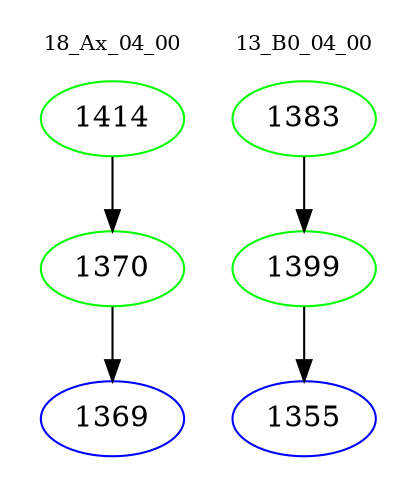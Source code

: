 digraph{
subgraph cluster_0 {
color = white
label = "18_Ax_04_00";
fontsize=10;
T0_1414 [label="1414", color="green"]
T0_1414 -> T0_1370 [color="black"]
T0_1370 [label="1370", color="green"]
T0_1370 -> T0_1369 [color="black"]
T0_1369 [label="1369", color="blue"]
}
subgraph cluster_1 {
color = white
label = "13_B0_04_00";
fontsize=10;
T1_1383 [label="1383", color="green"]
T1_1383 -> T1_1399 [color="black"]
T1_1399 [label="1399", color="green"]
T1_1399 -> T1_1355 [color="black"]
T1_1355 [label="1355", color="blue"]
}
}
